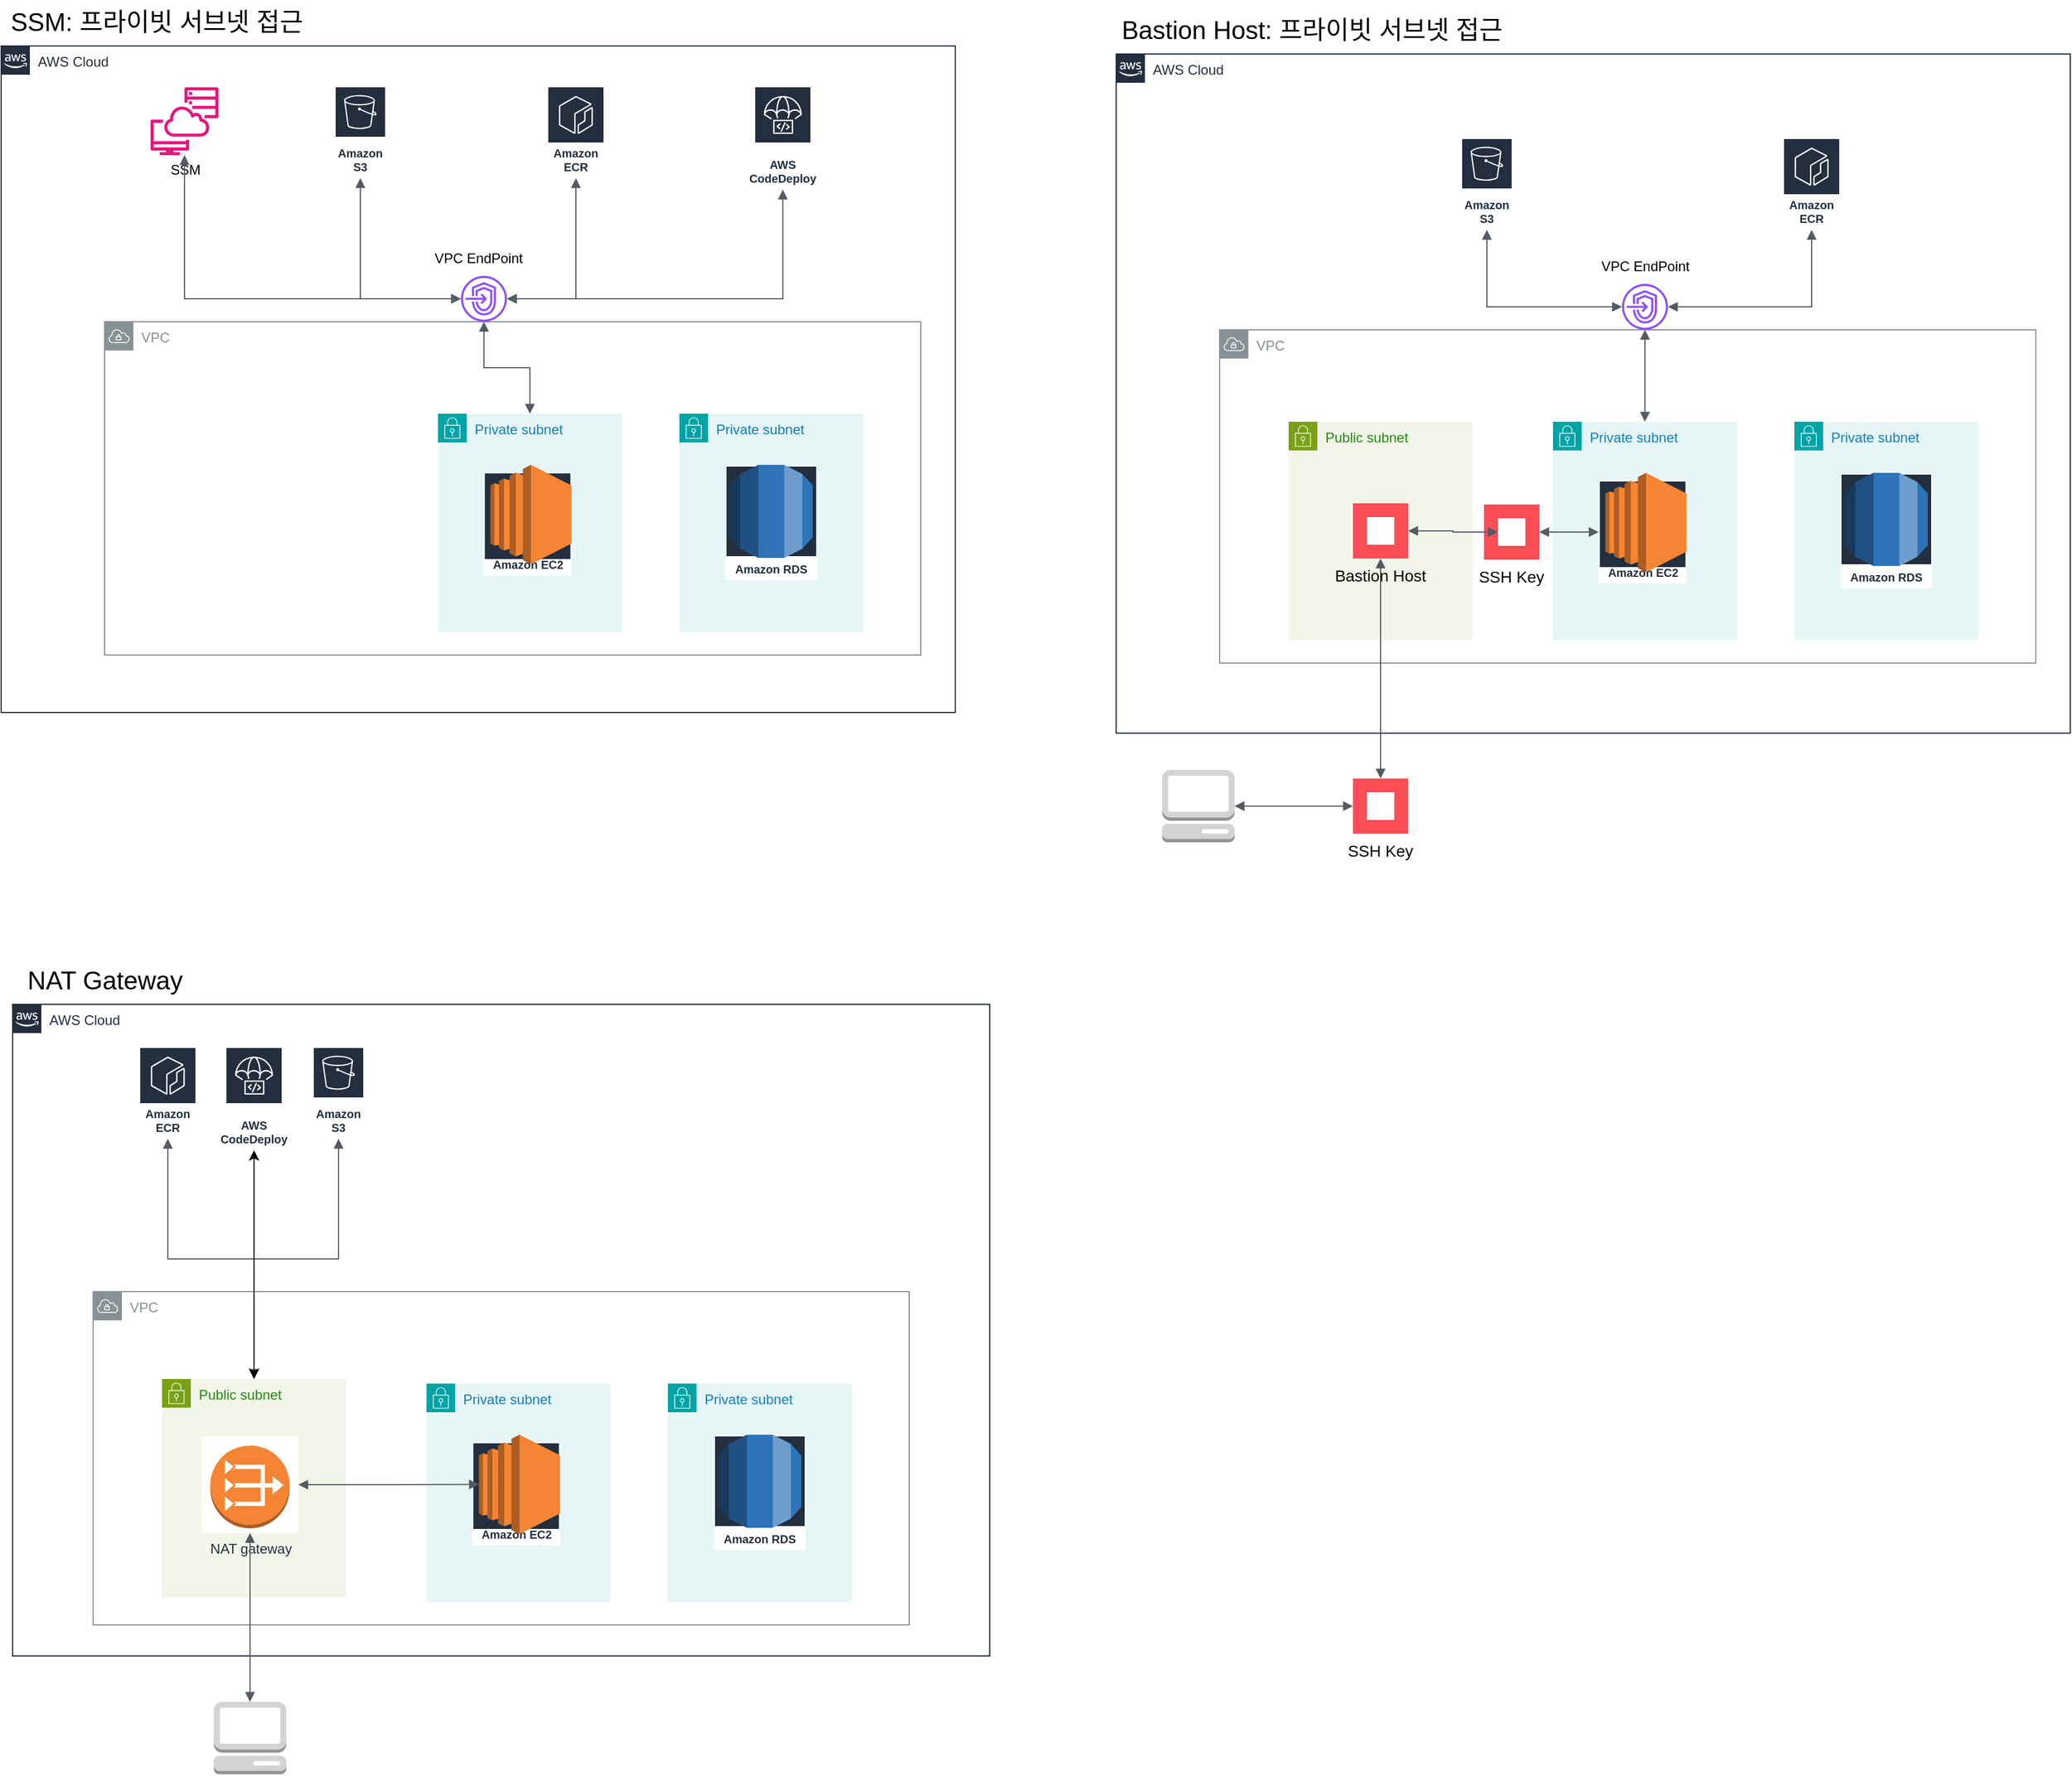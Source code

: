 <mxfile version="26.1.1">
  <diagram id="Ht1M8jgEwFfnCIfOTk4-" name="Page-1">
    <mxGraphModel dx="1129" dy="1572" grid="1" gridSize="10" guides="1" tooltips="1" connect="1" arrows="1" fold="1" page="1" pageScale="1" pageWidth="1169" pageHeight="827" math="0" shadow="0">
      <root>
        <mxCell id="0" />
        <mxCell id="1" parent="0" />
        <mxCell id="UEzPUAAOIrF-is8g5C7q-175" value="AWS Cloud" style="points=[[0,0],[0.25,0],[0.5,0],[0.75,0],[1,0],[1,0.25],[1,0.5],[1,0.75],[1,1],[0.75,1],[0.5,1],[0.25,1],[0,1],[0,0.75],[0,0.5],[0,0.25]];outlineConnect=0;gradientColor=none;html=1;whiteSpace=wrap;fontSize=12;fontStyle=0;shape=mxgraph.aws4.group;grIcon=mxgraph.aws4.group_aws_cloud_alt;strokeColor=#232F3E;fillColor=none;verticalAlign=top;align=left;spacingLeft=30;fontColor=#232F3E;dashed=0;labelBackgroundColor=#ffffff;container=1;pointerEvents=0;collapsible=0;recursiveResize=0;" parent="1" vertex="1">
          <mxGeometry x="210" y="-710" width="830" height="580" as="geometry" />
        </mxCell>
        <mxCell id="Ktp1393gziwwY8I587wX-7" value="VPC" style="sketch=0;outlineConnect=0;gradientColor=none;html=1;whiteSpace=wrap;fontSize=12;fontStyle=0;shape=mxgraph.aws4.group;grIcon=mxgraph.aws4.group_vpc;strokeColor=#879196;fillColor=none;verticalAlign=top;align=left;spacingLeft=30;fontColor=#879196;dashed=0;" parent="UEzPUAAOIrF-is8g5C7q-175" vertex="1">
          <mxGeometry x="90" y="240" width="710" height="290" as="geometry" />
        </mxCell>
        <mxCell id="Ktp1393gziwwY8I587wX-4" value="" style="sketch=0;outlineConnect=0;fontColor=#232F3E;gradientColor=none;fillColor=#8C4FFF;strokeColor=none;dashed=0;verticalLabelPosition=bottom;verticalAlign=top;align=center;html=1;fontSize=12;fontStyle=0;aspect=fixed;pointerEvents=1;shape=mxgraph.aws4.endpoints;" parent="UEzPUAAOIrF-is8g5C7q-175" vertex="1">
          <mxGeometry x="400" y="200" width="40" height="40" as="geometry" />
        </mxCell>
        <mxCell id="Ktp1393gziwwY8I587wX-18" value="Amazon S3" style="sketch=0;outlineConnect=0;fontColor=#232F3E;gradientColor=none;strokeColor=#ffffff;fillColor=#232F3E;dashed=0;verticalLabelPosition=middle;verticalAlign=bottom;align=center;html=1;whiteSpace=wrap;fontSize=10;fontStyle=1;spacing=3;shape=mxgraph.aws4.productIcon;prIcon=mxgraph.aws4.s3;" parent="UEzPUAAOIrF-is8g5C7q-175" vertex="1">
          <mxGeometry x="290" y="35" width="45" height="80" as="geometry" />
        </mxCell>
        <mxCell id="Ktp1393gziwwY8I587wX-19" value="Amazon ECR" style="sketch=0;outlineConnect=0;fontColor=#232F3E;gradientColor=none;strokeColor=#ffffff;fillColor=#232F3E;dashed=0;verticalLabelPosition=middle;verticalAlign=bottom;align=center;html=1;whiteSpace=wrap;fontSize=10;fontStyle=1;spacing=3;shape=mxgraph.aws4.productIcon;prIcon=mxgraph.aws4.ecr;" parent="UEzPUAAOIrF-is8g5C7q-175" vertex="1">
          <mxGeometry x="475" y="35" width="50" height="80" as="geometry" />
        </mxCell>
        <mxCell id="Ktp1393gziwwY8I587wX-20" value="AWS CodeDeploy" style="sketch=0;outlineConnect=0;fontColor=#232F3E;gradientColor=none;strokeColor=#ffffff;fillColor=#232F3E;dashed=0;verticalLabelPosition=middle;verticalAlign=bottom;align=center;html=1;whiteSpace=wrap;fontSize=10;fontStyle=1;spacing=3;shape=mxgraph.aws4.productIcon;prIcon=mxgraph.aws4.codedeploy;" parent="UEzPUAAOIrF-is8g5C7q-175" vertex="1">
          <mxGeometry x="655" y="35" width="50" height="90" as="geometry" />
        </mxCell>
        <mxCell id="Ktp1393gziwwY8I587wX-21" value="VPC EndPoint" style="text;html=1;align=center;verticalAlign=middle;resizable=0;points=[];autosize=1;strokeColor=none;fillColor=none;" parent="UEzPUAAOIrF-is8g5C7q-175" vertex="1">
          <mxGeometry x="365" y="170" width="100" height="30" as="geometry" />
        </mxCell>
        <mxCell id="Ktp1393gziwwY8I587wX-22" value="" style="sketch=0;outlineConnect=0;fontColor=#232F3E;gradientColor=none;fillColor=#E7157B;strokeColor=none;dashed=0;verticalLabelPosition=bottom;verticalAlign=top;align=center;html=1;fontSize=12;fontStyle=0;aspect=fixed;pointerEvents=1;shape=mxgraph.aws4.systems_manager_session_manager;" parent="UEzPUAAOIrF-is8g5C7q-175" vertex="1">
          <mxGeometry x="130" y="36" width="59" height="59" as="geometry" />
        </mxCell>
        <mxCell id="Ktp1393gziwwY8I587wX-23" value="SSM&lt;div&gt;&lt;br&gt;&lt;/div&gt;" style="text;html=1;align=center;verticalAlign=middle;resizable=0;points=[];autosize=1;strokeColor=none;fillColor=none;" parent="UEzPUAAOIrF-is8g5C7q-175" vertex="1">
          <mxGeometry x="134.5" y="95" width="50" height="40" as="geometry" />
        </mxCell>
        <mxCell id="Ktp1393gziwwY8I587wX-26" value="" style="edgeStyle=orthogonalEdgeStyle;html=1;endArrow=block;elbow=vertical;startArrow=block;startFill=1;endFill=1;strokeColor=#545B64;rounded=0;" parent="UEzPUAAOIrF-is8g5C7q-175" source="Ktp1393gziwwY8I587wX-4" target="Ktp1393gziwwY8I587wX-22" edge="1">
          <mxGeometry width="100" relative="1" as="geometry">
            <mxPoint x="320" y="305" as="sourcePoint" />
            <mxPoint x="420" y="305" as="targetPoint" />
          </mxGeometry>
        </mxCell>
        <mxCell id="Ktp1393gziwwY8I587wX-24" value="" style="edgeStyle=orthogonalEdgeStyle;html=1;endArrow=block;elbow=vertical;startArrow=block;startFill=1;endFill=1;strokeColor=#545B64;rounded=0;" parent="UEzPUAAOIrF-is8g5C7q-175" source="Ktp1393gziwwY8I587wX-4" target="Ktp1393gziwwY8I587wX-18" edge="1">
          <mxGeometry width="100" relative="1" as="geometry">
            <mxPoint x="320" y="305" as="sourcePoint" />
            <mxPoint x="420" y="305" as="targetPoint" />
          </mxGeometry>
        </mxCell>
        <mxCell id="Ktp1393gziwwY8I587wX-27" value="" style="edgeStyle=orthogonalEdgeStyle;html=1;endArrow=block;elbow=vertical;startArrow=block;startFill=1;endFill=1;strokeColor=#545B64;rounded=0;" parent="UEzPUAAOIrF-is8g5C7q-175" source="Ktp1393gziwwY8I587wX-4" target="Ktp1393gziwwY8I587wX-19" edge="1">
          <mxGeometry width="100" relative="1" as="geometry">
            <mxPoint x="400" y="280" as="sourcePoint" />
            <mxPoint x="500" y="280" as="targetPoint" />
          </mxGeometry>
        </mxCell>
        <mxCell id="Ktp1393gziwwY8I587wX-28" value="" style="edgeStyle=orthogonalEdgeStyle;html=1;endArrow=block;elbow=vertical;startArrow=block;startFill=1;endFill=1;strokeColor=#545B64;rounded=0;" parent="UEzPUAAOIrF-is8g5C7q-175" source="Ktp1393gziwwY8I587wX-4" target="Ktp1393gziwwY8I587wX-20" edge="1">
          <mxGeometry width="100" relative="1" as="geometry">
            <mxPoint x="400" y="280" as="sourcePoint" />
            <mxPoint x="500" y="280" as="targetPoint" />
          </mxGeometry>
        </mxCell>
        <mxCell id="Ktp1393gziwwY8I587wX-29" value="" style="group" parent="UEzPUAAOIrF-is8g5C7q-175" vertex="1" connectable="0">
          <mxGeometry x="380" y="320" width="370" height="190" as="geometry" />
        </mxCell>
        <mxCell id="Ktp1393gziwwY8I587wX-9" value="Private subnet" style="points=[[0,0],[0.25,0],[0.5,0],[0.75,0],[1,0],[1,0.25],[1,0.5],[1,0.75],[1,1],[0.75,1],[0.5,1],[0.25,1],[0,1],[0,0.75],[0,0.5],[0,0.25]];outlineConnect=0;gradientColor=none;html=1;whiteSpace=wrap;fontSize=12;fontStyle=0;container=0;pointerEvents=0;collapsible=0;recursiveResize=0;shape=mxgraph.aws4.group;grIcon=mxgraph.aws4.group_security_group;grStroke=0;strokeColor=#00A4A6;fillColor=#E6F6F7;verticalAlign=top;align=left;spacingLeft=30;fontColor=#147EBA;dashed=0;" parent="Ktp1393gziwwY8I587wX-29" vertex="1">
          <mxGeometry width="160" height="190" as="geometry" />
        </mxCell>
        <mxCell id="Ktp1393gziwwY8I587wX-12" value="Amazon EC2" style="sketch=0;outlineConnect=0;fontColor=#232F3E;gradientColor=none;strokeColor=#ffffff;fillColor=#232F3E;dashed=0;verticalLabelPosition=middle;verticalAlign=bottom;align=center;html=1;whiteSpace=wrap;fontSize=10;fontStyle=1;spacing=3;shape=mxgraph.aws4.productIcon;prIcon=mxgraph.aws4.ec2;" parent="Ktp1393gziwwY8I587wX-29" vertex="1">
          <mxGeometry x="39.75" y="51" width="76.5" height="90" as="geometry" />
        </mxCell>
        <mxCell id="Ktp1393gziwwY8I587wX-10" value="" style="outlineConnect=0;dashed=0;verticalLabelPosition=bottom;verticalAlign=top;align=center;html=1;shape=mxgraph.aws3.ec2;fillColor=#F58534;gradientColor=none;" parent="Ktp1393gziwwY8I587wX-29" vertex="1">
          <mxGeometry x="45.63" y="44.5" width="70.62" height="86.5" as="geometry" />
        </mxCell>
        <mxCell id="Ktp1393gziwwY8I587wX-14" value="Private subnet" style="points=[[0,0],[0.25,0],[0.5,0],[0.75,0],[1,0],[1,0.25],[1,0.5],[1,0.75],[1,1],[0.75,1],[0.5,1],[0.25,1],[0,1],[0,0.75],[0,0.5],[0,0.25]];outlineConnect=0;gradientColor=none;html=1;whiteSpace=wrap;fontSize=12;fontStyle=0;container=0;pointerEvents=0;collapsible=0;recursiveResize=0;shape=mxgraph.aws4.group;grIcon=mxgraph.aws4.group_security_group;grStroke=0;strokeColor=#00A4A6;fillColor=#E6F6F7;verticalAlign=top;align=left;spacingLeft=30;fontColor=#147EBA;dashed=0;" parent="Ktp1393gziwwY8I587wX-29" vertex="1">
          <mxGeometry x="210" width="160" height="190" as="geometry" />
        </mxCell>
        <mxCell id="Ktp1393gziwwY8I587wX-11" value="Amazon RDS" style="sketch=0;outlineConnect=0;fontColor=#232F3E;gradientColor=none;strokeColor=#ffffff;fillColor=#232F3E;dashed=0;verticalLabelPosition=middle;verticalAlign=bottom;align=center;html=1;whiteSpace=wrap;fontSize=10;fontStyle=1;spacing=3;shape=mxgraph.aws4.productIcon;prIcon=mxgraph.aws4.rds;" parent="Ktp1393gziwwY8I587wX-29" vertex="1">
          <mxGeometry x="250" y="45" width="80" height="100" as="geometry" />
        </mxCell>
        <mxCell id="Ktp1393gziwwY8I587wX-13" value="" style="outlineConnect=0;dashed=0;verticalLabelPosition=bottom;verticalAlign=top;align=center;html=1;shape=mxgraph.aws3.rds;fillColor=#2E73B8;gradientColor=none;" parent="Ktp1393gziwwY8I587wX-29" vertex="1">
          <mxGeometry x="254" y="44.5" width="72" height="81" as="geometry" />
        </mxCell>
        <mxCell id="Ktp1393gziwwY8I587wX-30" value="" style="edgeStyle=orthogonalEdgeStyle;html=1;endArrow=block;elbow=vertical;startArrow=block;startFill=1;endFill=1;strokeColor=#545B64;rounded=0;" parent="UEzPUAAOIrF-is8g5C7q-175" source="Ktp1393gziwwY8I587wX-4" target="Ktp1393gziwwY8I587wX-9" edge="1">
          <mxGeometry width="100" relative="1" as="geometry">
            <mxPoint x="400" y="280" as="sourcePoint" />
            <mxPoint x="500" y="280" as="targetPoint" />
          </mxGeometry>
        </mxCell>
        <mxCell id="Ktp1393gziwwY8I587wX-31" value="AWS Cloud" style="points=[[0,0],[0.25,0],[0.5,0],[0.75,0],[1,0],[1,0.25],[1,0.5],[1,0.75],[1,1],[0.75,1],[0.5,1],[0.25,1],[0,1],[0,0.75],[0,0.5],[0,0.25]];outlineConnect=0;gradientColor=none;html=1;whiteSpace=wrap;fontSize=12;fontStyle=0;shape=mxgraph.aws4.group;grIcon=mxgraph.aws4.group_aws_cloud_alt;strokeColor=#232F3E;fillColor=none;verticalAlign=top;align=left;spacingLeft=30;fontColor=#232F3E;dashed=0;labelBackgroundColor=#ffffff;container=1;pointerEvents=0;collapsible=0;recursiveResize=0;" parent="1" vertex="1">
          <mxGeometry x="1180" y="-703" width="830" height="591" as="geometry" />
        </mxCell>
        <mxCell id="Ktp1393gziwwY8I587wX-32" value="VPC" style="sketch=0;outlineConnect=0;gradientColor=none;html=1;whiteSpace=wrap;fontSize=12;fontStyle=0;shape=mxgraph.aws4.group;grIcon=mxgraph.aws4.group_vpc;strokeColor=#879196;fillColor=none;verticalAlign=top;align=left;spacingLeft=30;fontColor=#879196;dashed=0;" parent="Ktp1393gziwwY8I587wX-31" vertex="1">
          <mxGeometry x="90" y="240" width="710" height="290" as="geometry" />
        </mxCell>
        <mxCell id="Ktp1393gziwwY8I587wX-44" value="" style="group" parent="Ktp1393gziwwY8I587wX-31" vertex="1" connectable="0">
          <mxGeometry x="380" y="320" width="370" height="190" as="geometry" />
        </mxCell>
        <mxCell id="Ktp1393gziwwY8I587wX-45" value="Private subnet" style="points=[[0,0],[0.25,0],[0.5,0],[0.75,0],[1,0],[1,0.25],[1,0.5],[1,0.75],[1,1],[0.75,1],[0.5,1],[0.25,1],[0,1],[0,0.75],[0,0.5],[0,0.25]];outlineConnect=0;gradientColor=none;html=1;whiteSpace=wrap;fontSize=12;fontStyle=0;container=0;pointerEvents=0;collapsible=0;recursiveResize=0;shape=mxgraph.aws4.group;grIcon=mxgraph.aws4.group_security_group;grStroke=0;strokeColor=#00A4A6;fillColor=#E6F6F7;verticalAlign=top;align=left;spacingLeft=30;fontColor=#147EBA;dashed=0;" parent="Ktp1393gziwwY8I587wX-44" vertex="1">
          <mxGeometry width="160" height="190" as="geometry" />
        </mxCell>
        <mxCell id="Ktp1393gziwwY8I587wX-46" value="Amazon EC2" style="sketch=0;outlineConnect=0;fontColor=#232F3E;gradientColor=none;strokeColor=#ffffff;fillColor=#232F3E;dashed=0;verticalLabelPosition=middle;verticalAlign=bottom;align=center;html=1;whiteSpace=wrap;fontSize=10;fontStyle=1;spacing=3;shape=mxgraph.aws4.productIcon;prIcon=mxgraph.aws4.ec2;" parent="Ktp1393gziwwY8I587wX-44" vertex="1">
          <mxGeometry x="39.75" y="51" width="76.5" height="90" as="geometry" />
        </mxCell>
        <mxCell id="Ktp1393gziwwY8I587wX-47" value="" style="outlineConnect=0;dashed=0;verticalLabelPosition=bottom;verticalAlign=top;align=center;html=1;shape=mxgraph.aws3.ec2;fillColor=#F58534;gradientColor=none;" parent="Ktp1393gziwwY8I587wX-44" vertex="1">
          <mxGeometry x="45.63" y="44.5" width="70.62" height="86.5" as="geometry" />
        </mxCell>
        <mxCell id="Ktp1393gziwwY8I587wX-48" value="Private subnet" style="points=[[0,0],[0.25,0],[0.5,0],[0.75,0],[1,0],[1,0.25],[1,0.5],[1,0.75],[1,1],[0.75,1],[0.5,1],[0.25,1],[0,1],[0,0.75],[0,0.5],[0,0.25]];outlineConnect=0;gradientColor=none;html=1;whiteSpace=wrap;fontSize=12;fontStyle=0;container=0;pointerEvents=0;collapsible=0;recursiveResize=0;shape=mxgraph.aws4.group;grIcon=mxgraph.aws4.group_security_group;grStroke=0;strokeColor=#00A4A6;fillColor=#E6F6F7;verticalAlign=top;align=left;spacingLeft=30;fontColor=#147EBA;dashed=0;" parent="Ktp1393gziwwY8I587wX-44" vertex="1">
          <mxGeometry x="210" width="160" height="190" as="geometry" />
        </mxCell>
        <mxCell id="Ktp1393gziwwY8I587wX-49" value="Amazon RDS" style="sketch=0;outlineConnect=0;fontColor=#232F3E;gradientColor=none;strokeColor=#ffffff;fillColor=#232F3E;dashed=0;verticalLabelPosition=middle;verticalAlign=bottom;align=center;html=1;whiteSpace=wrap;fontSize=10;fontStyle=1;spacing=3;shape=mxgraph.aws4.productIcon;prIcon=mxgraph.aws4.rds;" parent="Ktp1393gziwwY8I587wX-44" vertex="1">
          <mxGeometry x="250" y="45" width="80" height="100" as="geometry" />
        </mxCell>
        <mxCell id="Ktp1393gziwwY8I587wX-50" value="" style="outlineConnect=0;dashed=0;verticalLabelPosition=bottom;verticalAlign=top;align=center;html=1;shape=mxgraph.aws3.rds;fillColor=#2E73B8;gradientColor=none;" parent="Ktp1393gziwwY8I587wX-44" vertex="1">
          <mxGeometry x="254" y="44.5" width="72" height="81" as="geometry" />
        </mxCell>
        <mxCell id="Ktp1393gziwwY8I587wX-53" value="Public subnet" style="points=[[0,0],[0.25,0],[0.5,0],[0.75,0],[1,0],[1,0.25],[1,0.5],[1,0.75],[1,1],[0.75,1],[0.5,1],[0.25,1],[0,1],[0,0.75],[0,0.5],[0,0.25]];outlineConnect=0;gradientColor=none;html=1;whiteSpace=wrap;fontSize=12;fontStyle=0;container=0;pointerEvents=0;collapsible=0;recursiveResize=0;shape=mxgraph.aws4.group;grIcon=mxgraph.aws4.group_security_group;grStroke=0;strokeColor=#7AA116;fillColor=#F2F6E8;verticalAlign=top;align=left;spacingLeft=30;fontColor=#248814;dashed=0;" parent="Ktp1393gziwwY8I587wX-31" vertex="1">
          <mxGeometry x="150" y="320" width="160" height="190" as="geometry" />
        </mxCell>
        <mxCell id="Ktp1393gziwwY8I587wX-54" value="Bastion Host" style="shape=rect;fillColor=#FA4D56;aspect=fixed;resizable=0;labelPosition=center;verticalLabelPosition=bottom;align=center;verticalAlign=top;strokeColor=none;fontSize=14;" parent="Ktp1393gziwwY8I587wX-31" vertex="1">
          <mxGeometry x="206" y="391" width="48" height="48" as="geometry" />
        </mxCell>
        <mxCell id="Ktp1393gziwwY8I587wX-55" value="" style="fillColor=#ffffff;strokeColor=none;dashed=0;outlineConnect=0;html=1;labelPosition=center;verticalLabelPosition=bottom;verticalAlign=top;part=1;movable=0;resizable=0;rotatable=0;shape=mxgraph.ibm_cloud.bastion-host" parent="Ktp1393gziwwY8I587wX-54" vertex="1">
          <mxGeometry width="24" height="24" relative="1" as="geometry">
            <mxPoint x="12" y="12" as="offset" />
          </mxGeometry>
        </mxCell>
        <mxCell id="Ktp1393gziwwY8I587wX-56" value="Amazon S3" style="sketch=0;outlineConnect=0;fontColor=#232F3E;gradientColor=none;strokeColor=#ffffff;fillColor=#232F3E;dashed=0;verticalLabelPosition=middle;verticalAlign=bottom;align=center;html=1;whiteSpace=wrap;fontSize=10;fontStyle=1;spacing=3;shape=mxgraph.aws4.productIcon;prIcon=mxgraph.aws4.s3;" parent="Ktp1393gziwwY8I587wX-31" vertex="1">
          <mxGeometry x="300" y="73" width="45" height="80" as="geometry" />
        </mxCell>
        <mxCell id="Ktp1393gziwwY8I587wX-57" value="Amazon ECR" style="sketch=0;outlineConnect=0;fontColor=#232F3E;gradientColor=none;strokeColor=#ffffff;fillColor=#232F3E;dashed=0;verticalLabelPosition=middle;verticalAlign=bottom;align=center;html=1;whiteSpace=wrap;fontSize=10;fontStyle=1;spacing=3;shape=mxgraph.aws4.productIcon;prIcon=mxgraph.aws4.ecr;" parent="Ktp1393gziwwY8I587wX-31" vertex="1">
          <mxGeometry x="580" y="73" width="50" height="80" as="geometry" />
        </mxCell>
        <mxCell id="Ktp1393gziwwY8I587wX-58" value="" style="sketch=0;outlineConnect=0;fontColor=#232F3E;gradientColor=none;fillColor=#8C4FFF;strokeColor=none;dashed=0;verticalLabelPosition=bottom;verticalAlign=top;align=center;html=1;fontSize=12;fontStyle=0;aspect=fixed;pointerEvents=1;shape=mxgraph.aws4.endpoints;" parent="Ktp1393gziwwY8I587wX-31" vertex="1">
          <mxGeometry x="440" y="200" width="40" height="40" as="geometry" />
        </mxCell>
        <mxCell id="Ktp1393gziwwY8I587wX-60" value="VPC EndPoint" style="text;html=1;align=center;verticalAlign=middle;resizable=0;points=[];autosize=1;strokeColor=none;fillColor=none;" parent="Ktp1393gziwwY8I587wX-31" vertex="1">
          <mxGeometry x="410" y="170" width="100" height="30" as="geometry" />
        </mxCell>
        <mxCell id="Ktp1393gziwwY8I587wX-61" value="" style="edgeStyle=orthogonalEdgeStyle;html=1;endArrow=block;elbow=vertical;startArrow=block;startFill=1;endFill=1;strokeColor=#545B64;rounded=0;" parent="Ktp1393gziwwY8I587wX-31" source="Ktp1393gziwwY8I587wX-58" target="Ktp1393gziwwY8I587wX-45" edge="1">
          <mxGeometry width="100" relative="1" as="geometry">
            <mxPoint x="-540" y="243" as="sourcePoint" />
            <mxPoint x="-500" y="323" as="targetPoint" />
          </mxGeometry>
        </mxCell>
        <mxCell id="Ktp1393gziwwY8I587wX-64" value="" style="edgeStyle=orthogonalEdgeStyle;html=1;endArrow=block;elbow=vertical;startArrow=block;startFill=1;endFill=1;strokeColor=#545B64;rounded=0;" parent="Ktp1393gziwwY8I587wX-31" source="Ktp1393gziwwY8I587wX-58" target="Ktp1393gziwwY8I587wX-57" edge="1">
          <mxGeometry width="100" relative="1" as="geometry">
            <mxPoint x="405" y="123" as="sourcePoint" />
            <mxPoint x="470" y="210" as="targetPoint" />
          </mxGeometry>
        </mxCell>
        <mxCell id="Ktp1393gziwwY8I587wX-66" value="" style="edgeStyle=orthogonalEdgeStyle;html=1;endArrow=block;elbow=vertical;startArrow=block;startFill=1;endFill=1;strokeColor=#545B64;rounded=0;" parent="Ktp1393gziwwY8I587wX-31" source="Ktp1393gziwwY8I587wX-58" target="Ktp1393gziwwY8I587wX-56" edge="1">
          <mxGeometry width="100" relative="1" as="geometry">
            <mxPoint x="470" y="250" as="sourcePoint" />
            <mxPoint x="470" y="330" as="targetPoint" />
          </mxGeometry>
        </mxCell>
        <mxCell id="Ktp1393gziwwY8I587wX-67" value="SSH Key" style="shape=rect;fillColor=#FA4D56;aspect=fixed;resizable=0;labelPosition=center;verticalLabelPosition=bottom;align=center;verticalAlign=top;strokeColor=none;fontSize=14;" parent="Ktp1393gziwwY8I587wX-31" vertex="1">
          <mxGeometry x="320" y="392" width="48" height="48" as="geometry" />
        </mxCell>
        <mxCell id="Ktp1393gziwwY8I587wX-68" value="" style="fillColor=#ffffff;strokeColor=none;dashed=0;outlineConnect=0;html=1;labelPosition=center;verticalLabelPosition=bottom;verticalAlign=top;part=1;movable=0;resizable=0;rotatable=0;shape=mxgraph.ibm_cloud.password" parent="Ktp1393gziwwY8I587wX-67" vertex="1">
          <mxGeometry width="24" height="24" relative="1" as="geometry">
            <mxPoint x="12" y="12" as="offset" />
          </mxGeometry>
        </mxCell>
        <mxCell id="Ktp1393gziwwY8I587wX-69" value="" style="edgeStyle=orthogonalEdgeStyle;html=1;endArrow=block;elbow=vertical;startArrow=block;startFill=1;endFill=1;strokeColor=#545B64;rounded=0;exitX=1;exitY=0.5;exitDx=0;exitDy=0;" parent="Ktp1393gziwwY8I587wX-31" source="Ktp1393gziwwY8I587wX-54" target="Ktp1393gziwwY8I587wX-68" edge="1">
          <mxGeometry width="100" relative="1" as="geometry">
            <mxPoint x="140" y="353" as="sourcePoint" />
            <mxPoint x="240" y="353" as="targetPoint" />
          </mxGeometry>
        </mxCell>
        <mxCell id="Ktp1393gziwwY8I587wX-70" value="" style="edgeStyle=orthogonalEdgeStyle;html=1;endArrow=block;elbow=vertical;startArrow=block;startFill=1;endFill=1;strokeColor=#545B64;rounded=0;exitX=1;exitY=0.5;exitDx=0;exitDy=0;" parent="Ktp1393gziwwY8I587wX-31" source="Ktp1393gziwwY8I587wX-67" target="Ktp1393gziwwY8I587wX-46" edge="1">
          <mxGeometry width="100" relative="1" as="geometry">
            <mxPoint x="264" y="425" as="sourcePoint" />
            <mxPoint x="342" y="425" as="targetPoint" />
          </mxGeometry>
        </mxCell>
        <mxCell id="Ktp1393gziwwY8I587wX-73" value="" style="outlineConnect=0;dashed=0;verticalLabelPosition=bottom;verticalAlign=top;align=center;html=1;shape=mxgraph.aws3.management_console;fillColor=#D2D3D3;gradientColor=none;" parent="1" vertex="1">
          <mxGeometry x="1220" y="-80" width="63" height="63" as="geometry" />
        </mxCell>
        <mxCell id="Ktp1393gziwwY8I587wX-71" value="SSH Key" style="shape=rect;fillColor=#FA4D56;aspect=fixed;resizable=0;labelPosition=center;verticalLabelPosition=bottom;align=center;verticalAlign=top;strokeColor=none;fontSize=14;" parent="1" vertex="1">
          <mxGeometry x="1386" y="-72.5" width="48" height="48" as="geometry" />
        </mxCell>
        <mxCell id="Ktp1393gziwwY8I587wX-72" value="" style="fillColor=#ffffff;strokeColor=none;dashed=0;outlineConnect=0;html=1;labelPosition=center;verticalLabelPosition=bottom;verticalAlign=top;part=1;movable=0;resizable=0;rotatable=0;shape=mxgraph.ibm_cloud.password" parent="Ktp1393gziwwY8I587wX-71" vertex="1">
          <mxGeometry width="24" height="24" relative="1" as="geometry">
            <mxPoint x="12" y="12" as="offset" />
          </mxGeometry>
        </mxCell>
        <mxCell id="Ktp1393gziwwY8I587wX-74" value="" style="edgeStyle=orthogonalEdgeStyle;html=1;endArrow=block;elbow=vertical;startArrow=block;startFill=1;endFill=1;strokeColor=#545B64;rounded=0;exitX=1;exitY=0.5;exitDx=0;exitDy=0;exitPerimeter=0;entryX=0;entryY=0.5;entryDx=0;entryDy=0;" parent="1" source="Ktp1393gziwwY8I587wX-73" target="Ktp1393gziwwY8I587wX-71" edge="1">
          <mxGeometry width="100" relative="1" as="geometry">
            <mxPoint x="970" y="-330" as="sourcePoint" />
            <mxPoint x="1070" y="-330" as="targetPoint" />
          </mxGeometry>
        </mxCell>
        <mxCell id="Ktp1393gziwwY8I587wX-76" value="" style="edgeStyle=orthogonalEdgeStyle;html=1;endArrow=block;elbow=vertical;startArrow=block;startFill=1;endFill=1;strokeColor=#545B64;rounded=0;entryX=0.5;entryY=0;entryDx=0;entryDy=0;exitX=0.5;exitY=1;exitDx=0;exitDy=0;" parent="1" source="Ktp1393gziwwY8I587wX-54" target="Ktp1393gziwwY8I587wX-71" edge="1">
          <mxGeometry width="100" relative="1" as="geometry">
            <mxPoint x="970" y="-330" as="sourcePoint" />
            <mxPoint x="1070" y="-330" as="targetPoint" />
          </mxGeometry>
        </mxCell>
        <mxCell id="Ktp1393gziwwY8I587wX-77" value="&lt;span style=&quot;font-size: 22px;&quot;&gt;SSM: 프라이빗 서브넷 접근&lt;/span&gt;" style="text;html=1;align=center;verticalAlign=middle;resizable=0;points=[];autosize=1;strokeColor=none;fillColor=none;" parent="1" vertex="1">
          <mxGeometry x="210" y="-750" width="270" height="40" as="geometry" />
        </mxCell>
        <mxCell id="Ktp1393gziwwY8I587wX-79" value="&lt;span style=&quot;font-size: 22px;&quot;&gt;Bastion Host: 프라이빗 서브넷 접근&lt;/span&gt;" style="text;html=1;align=center;verticalAlign=middle;resizable=0;points=[];autosize=1;strokeColor=none;fillColor=none;" parent="1" vertex="1">
          <mxGeometry x="1180" y="-743" width="340" height="40" as="geometry" />
        </mxCell>
        <mxCell id="1b1qdMXzD4O1h5VKtYQx-23" value="AWS Cloud" style="points=[[0,0],[0.25,0],[0.5,0],[0.75,0],[1,0],[1,0.25],[1,0.5],[1,0.75],[1,1],[0.75,1],[0.5,1],[0.25,1],[0,1],[0,0.75],[0,0.5],[0,0.25]];outlineConnect=0;gradientColor=none;html=1;whiteSpace=wrap;fontSize=12;fontStyle=0;shape=mxgraph.aws4.group;grIcon=mxgraph.aws4.group_aws_cloud_alt;strokeColor=#232F3E;fillColor=none;verticalAlign=top;align=left;spacingLeft=30;fontColor=#232F3E;dashed=0;labelBackgroundColor=#ffffff;container=1;pointerEvents=0;collapsible=0;recursiveResize=0;" vertex="1" parent="1">
          <mxGeometry x="220" y="124" width="850" height="567" as="geometry" />
        </mxCell>
        <mxCell id="1b1qdMXzD4O1h5VKtYQx-24" value="VPC" style="sketch=0;outlineConnect=0;gradientColor=none;html=1;whiteSpace=wrap;fontSize=12;fontStyle=0;shape=mxgraph.aws4.group;grIcon=mxgraph.aws4.group_vpc;strokeColor=#879196;fillColor=none;verticalAlign=top;align=left;spacingLeft=30;fontColor=#879196;dashed=0;" vertex="1" parent="1b1qdMXzD4O1h5VKtYQx-23">
          <mxGeometry x="70" y="250" width="710" height="290" as="geometry" />
        </mxCell>
        <mxCell id="1b1qdMXzD4O1h5VKtYQx-26" value="Amazon S3" style="sketch=0;outlineConnect=0;fontColor=#232F3E;gradientColor=none;strokeColor=#ffffff;fillColor=#232F3E;dashed=0;verticalLabelPosition=middle;verticalAlign=bottom;align=center;html=1;whiteSpace=wrap;fontSize=10;fontStyle=1;spacing=3;shape=mxgraph.aws4.productIcon;prIcon=mxgraph.aws4.s3;" vertex="1" parent="1b1qdMXzD4O1h5VKtYQx-23">
          <mxGeometry x="261" y="37" width="45" height="80" as="geometry" />
        </mxCell>
        <mxCell id="1b1qdMXzD4O1h5VKtYQx-27" value="Amazon ECR" style="sketch=0;outlineConnect=0;fontColor=#232F3E;gradientColor=none;strokeColor=#ffffff;fillColor=#232F3E;dashed=0;verticalLabelPosition=middle;verticalAlign=bottom;align=center;html=1;whiteSpace=wrap;fontSize=10;fontStyle=1;spacing=3;shape=mxgraph.aws4.productIcon;prIcon=mxgraph.aws4.ecr;" vertex="1" parent="1b1qdMXzD4O1h5VKtYQx-23">
          <mxGeometry x="110" y="37" width="50" height="80" as="geometry" />
        </mxCell>
        <mxCell id="1b1qdMXzD4O1h5VKtYQx-28" value="AWS CodeDeploy" style="sketch=0;outlineConnect=0;fontColor=#232F3E;gradientColor=none;strokeColor=#ffffff;fillColor=#232F3E;dashed=0;verticalLabelPosition=middle;verticalAlign=bottom;align=center;html=1;whiteSpace=wrap;fontSize=10;fontStyle=1;spacing=3;shape=mxgraph.aws4.productIcon;prIcon=mxgraph.aws4.codedeploy;" vertex="1" parent="1b1qdMXzD4O1h5VKtYQx-23">
          <mxGeometry x="185" y="37" width="50" height="90" as="geometry" />
        </mxCell>
        <mxCell id="1b1qdMXzD4O1h5VKtYQx-33" value="" style="edgeStyle=orthogonalEdgeStyle;html=1;endArrow=block;elbow=vertical;startArrow=block;startFill=1;endFill=1;strokeColor=#545B64;rounded=0;" edge="1" parent="1b1qdMXzD4O1h5VKtYQx-23" source="1b1qdMXzD4O1h5VKtYQx-45" target="1b1qdMXzD4O1h5VKtYQx-26">
          <mxGeometry width="100" relative="1" as="geometry">
            <mxPoint x="380" y="230.059" as="sourcePoint" />
            <mxPoint x="400" y="315" as="targetPoint" />
          </mxGeometry>
        </mxCell>
        <mxCell id="1b1qdMXzD4O1h5VKtYQx-36" value="" style="group" vertex="1" connectable="0" parent="1b1qdMXzD4O1h5VKtYQx-23">
          <mxGeometry x="360" y="330" width="370" height="190" as="geometry" />
        </mxCell>
        <mxCell id="1b1qdMXzD4O1h5VKtYQx-37" value="Private subnet" style="points=[[0,0],[0.25,0],[0.5,0],[0.75,0],[1,0],[1,0.25],[1,0.5],[1,0.75],[1,1],[0.75,1],[0.5,1],[0.25,1],[0,1],[0,0.75],[0,0.5],[0,0.25]];outlineConnect=0;gradientColor=none;html=1;whiteSpace=wrap;fontSize=12;fontStyle=0;container=0;pointerEvents=0;collapsible=0;recursiveResize=0;shape=mxgraph.aws4.group;grIcon=mxgraph.aws4.group_security_group;grStroke=0;strokeColor=#00A4A6;fillColor=#E6F6F7;verticalAlign=top;align=left;spacingLeft=30;fontColor=#147EBA;dashed=0;" vertex="1" parent="1b1qdMXzD4O1h5VKtYQx-36">
          <mxGeometry width="160" height="190" as="geometry" />
        </mxCell>
        <mxCell id="1b1qdMXzD4O1h5VKtYQx-38" value="Amazon EC2" style="sketch=0;outlineConnect=0;fontColor=#232F3E;gradientColor=none;strokeColor=#ffffff;fillColor=#232F3E;dashed=0;verticalLabelPosition=middle;verticalAlign=bottom;align=center;html=1;whiteSpace=wrap;fontSize=10;fontStyle=1;spacing=3;shape=mxgraph.aws4.productIcon;prIcon=mxgraph.aws4.ec2;" vertex="1" parent="1b1qdMXzD4O1h5VKtYQx-36">
          <mxGeometry x="39.75" y="51" width="76.5" height="90" as="geometry" />
        </mxCell>
        <mxCell id="1b1qdMXzD4O1h5VKtYQx-39" value="" style="outlineConnect=0;dashed=0;verticalLabelPosition=bottom;verticalAlign=top;align=center;html=1;shape=mxgraph.aws3.ec2;fillColor=#F58534;gradientColor=none;" vertex="1" parent="1b1qdMXzD4O1h5VKtYQx-36">
          <mxGeometry x="45.63" y="44.5" width="70.62" height="86.5" as="geometry" />
        </mxCell>
        <mxCell id="1b1qdMXzD4O1h5VKtYQx-40" value="Private subnet" style="points=[[0,0],[0.25,0],[0.5,0],[0.75,0],[1,0],[1,0.25],[1,0.5],[1,0.75],[1,1],[0.75,1],[0.5,1],[0.25,1],[0,1],[0,0.75],[0,0.5],[0,0.25]];outlineConnect=0;gradientColor=none;html=1;whiteSpace=wrap;fontSize=12;fontStyle=0;container=0;pointerEvents=0;collapsible=0;recursiveResize=0;shape=mxgraph.aws4.group;grIcon=mxgraph.aws4.group_security_group;grStroke=0;strokeColor=#00A4A6;fillColor=#E6F6F7;verticalAlign=top;align=left;spacingLeft=30;fontColor=#147EBA;dashed=0;" vertex="1" parent="1b1qdMXzD4O1h5VKtYQx-36">
          <mxGeometry x="210" width="160" height="190" as="geometry" />
        </mxCell>
        <mxCell id="1b1qdMXzD4O1h5VKtYQx-41" value="Amazon RDS" style="sketch=0;outlineConnect=0;fontColor=#232F3E;gradientColor=none;strokeColor=#ffffff;fillColor=#232F3E;dashed=0;verticalLabelPosition=middle;verticalAlign=bottom;align=center;html=1;whiteSpace=wrap;fontSize=10;fontStyle=1;spacing=3;shape=mxgraph.aws4.productIcon;prIcon=mxgraph.aws4.rds;" vertex="1" parent="1b1qdMXzD4O1h5VKtYQx-36">
          <mxGeometry x="250" y="45" width="80" height="100" as="geometry" />
        </mxCell>
        <mxCell id="1b1qdMXzD4O1h5VKtYQx-42" value="" style="outlineConnect=0;dashed=0;verticalLabelPosition=bottom;verticalAlign=top;align=center;html=1;shape=mxgraph.aws3.rds;fillColor=#2E73B8;gradientColor=none;" vertex="1" parent="1b1qdMXzD4O1h5VKtYQx-36">
          <mxGeometry x="254" y="44.5" width="72" height="81" as="geometry" />
        </mxCell>
        <mxCell id="1b1qdMXzD4O1h5VKtYQx-45" value="Public subnet" style="points=[[0,0],[0.25,0],[0.5,0],[0.75,0],[1,0],[1,0.25],[1,0.5],[1,0.75],[1,1],[0.75,1],[0.5,1],[0.25,1],[0,1],[0,0.75],[0,0.5],[0,0.25]];outlineConnect=0;gradientColor=none;html=1;whiteSpace=wrap;fontSize=12;fontStyle=0;container=0;pointerEvents=0;collapsible=0;recursiveResize=0;shape=mxgraph.aws4.group;grIcon=mxgraph.aws4.group_security_group;grStroke=0;strokeColor=#7AA116;fillColor=#F2F6E8;verticalAlign=top;align=left;spacingLeft=30;fontColor=#248814;dashed=0;" vertex="1" parent="1b1qdMXzD4O1h5VKtYQx-23">
          <mxGeometry x="130" y="326" width="160" height="190" as="geometry" />
        </mxCell>
        <mxCell id="1b1qdMXzD4O1h5VKtYQx-43" value="" style="edgeStyle=orthogonalEdgeStyle;html=1;endArrow=block;elbow=vertical;startArrow=block;startFill=1;endFill=1;strokeColor=#545B64;rounded=0;" edge="1" parent="1b1qdMXzD4O1h5VKtYQx-23" source="1b1qdMXzD4O1h5VKtYQx-51" target="1b1qdMXzD4O1h5VKtYQx-39">
          <mxGeometry width="100" relative="1" as="geometry">
            <mxPoint x="400.059" y="250" as="sourcePoint" />
            <mxPoint x="480" y="290" as="targetPoint" />
          </mxGeometry>
        </mxCell>
        <mxCell id="1b1qdMXzD4O1h5VKtYQx-51" value="NAT gateway" style="sketch=0;outlineConnect=0;fontColor=#232F3E;gradientColor=none;strokeColor=#232F3E;fillColor=#ffffff;dashed=0;verticalLabelPosition=bottom;verticalAlign=top;align=center;html=1;fontSize=12;fontStyle=0;aspect=fixed;shape=mxgraph.aws4.resourceIcon;resIcon=mxgraph.aws4.nat_gateway;" vertex="1" parent="1b1qdMXzD4O1h5VKtYQx-23">
          <mxGeometry x="164.5" y="376" width="84" height="84" as="geometry" />
        </mxCell>
        <mxCell id="1b1qdMXzD4O1h5VKtYQx-52" value="" style="outlineConnect=0;dashed=0;verticalLabelPosition=bottom;verticalAlign=top;align=center;html=1;shape=mxgraph.aws3.vpc_nat_gateway;fillColor=#F58534;gradientColor=none;" vertex="1" parent="1b1qdMXzD4O1h5VKtYQx-23">
          <mxGeometry x="172" y="384" width="69" height="72" as="geometry" />
        </mxCell>
        <mxCell id="1b1qdMXzD4O1h5VKtYQx-55" value="" style="edgeStyle=orthogonalEdgeStyle;html=1;endArrow=block;elbow=vertical;startArrow=block;startFill=1;endFill=1;strokeColor=#545B64;rounded=0;" edge="1" parent="1b1qdMXzD4O1h5VKtYQx-23" source="1b1qdMXzD4O1h5VKtYQx-45" target="1b1qdMXzD4O1h5VKtYQx-27">
          <mxGeometry width="100" relative="1" as="geometry">
            <mxPoint x="259" y="428" as="sourcePoint" />
            <mxPoint x="140" y="116" as="targetPoint" />
          </mxGeometry>
        </mxCell>
        <mxCell id="1b1qdMXzD4O1h5VKtYQx-57" value="" style="endArrow=classic;startArrow=classic;html=1;rounded=0;" edge="1" parent="1b1qdMXzD4O1h5VKtYQx-23" source="1b1qdMXzD4O1h5VKtYQx-45" target="1b1qdMXzD4O1h5VKtYQx-28">
          <mxGeometry width="50" height="50" relative="1" as="geometry">
            <mxPoint x="210" y="187" as="sourcePoint" />
            <mxPoint x="260" y="137" as="targetPoint" />
          </mxGeometry>
        </mxCell>
        <mxCell id="1b1qdMXzD4O1h5VKtYQx-44" value="&lt;span style=&quot;font-size: 22px;&quot;&gt;NAT Gateway&lt;/span&gt;" style="text;html=1;align=center;verticalAlign=middle;resizable=0;points=[];autosize=1;strokeColor=none;fillColor=none;" vertex="1" parent="1b1qdMXzD4O1h5VKtYQx-23">
          <mxGeometry y="-40" width="160" height="40" as="geometry" />
        </mxCell>
        <mxCell id="1b1qdMXzD4O1h5VKtYQx-53" value="" style="outlineConnect=0;dashed=0;verticalLabelPosition=bottom;verticalAlign=top;align=center;html=1;shape=mxgraph.aws3.management_console;fillColor=#D2D3D3;gradientColor=none;" vertex="1" parent="1">
          <mxGeometry x="395" y="731" width="63" height="63" as="geometry" />
        </mxCell>
        <mxCell id="1b1qdMXzD4O1h5VKtYQx-54" value="" style="edgeStyle=orthogonalEdgeStyle;html=1;endArrow=block;elbow=vertical;startArrow=block;startFill=1;endFill=1;strokeColor=#545B64;rounded=0;entryX=0.5;entryY=0;entryDx=0;entryDy=0;entryPerimeter=0;" edge="1" parent="1" source="1b1qdMXzD4O1h5VKtYQx-51" target="1b1qdMXzD4O1h5VKtYQx-53">
          <mxGeometry width="100" relative="1" as="geometry">
            <mxPoint x="1263" y="-346" as="sourcePoint" />
            <mxPoint x="1366" y="-346" as="targetPoint" />
          </mxGeometry>
        </mxCell>
      </root>
    </mxGraphModel>
  </diagram>
</mxfile>

